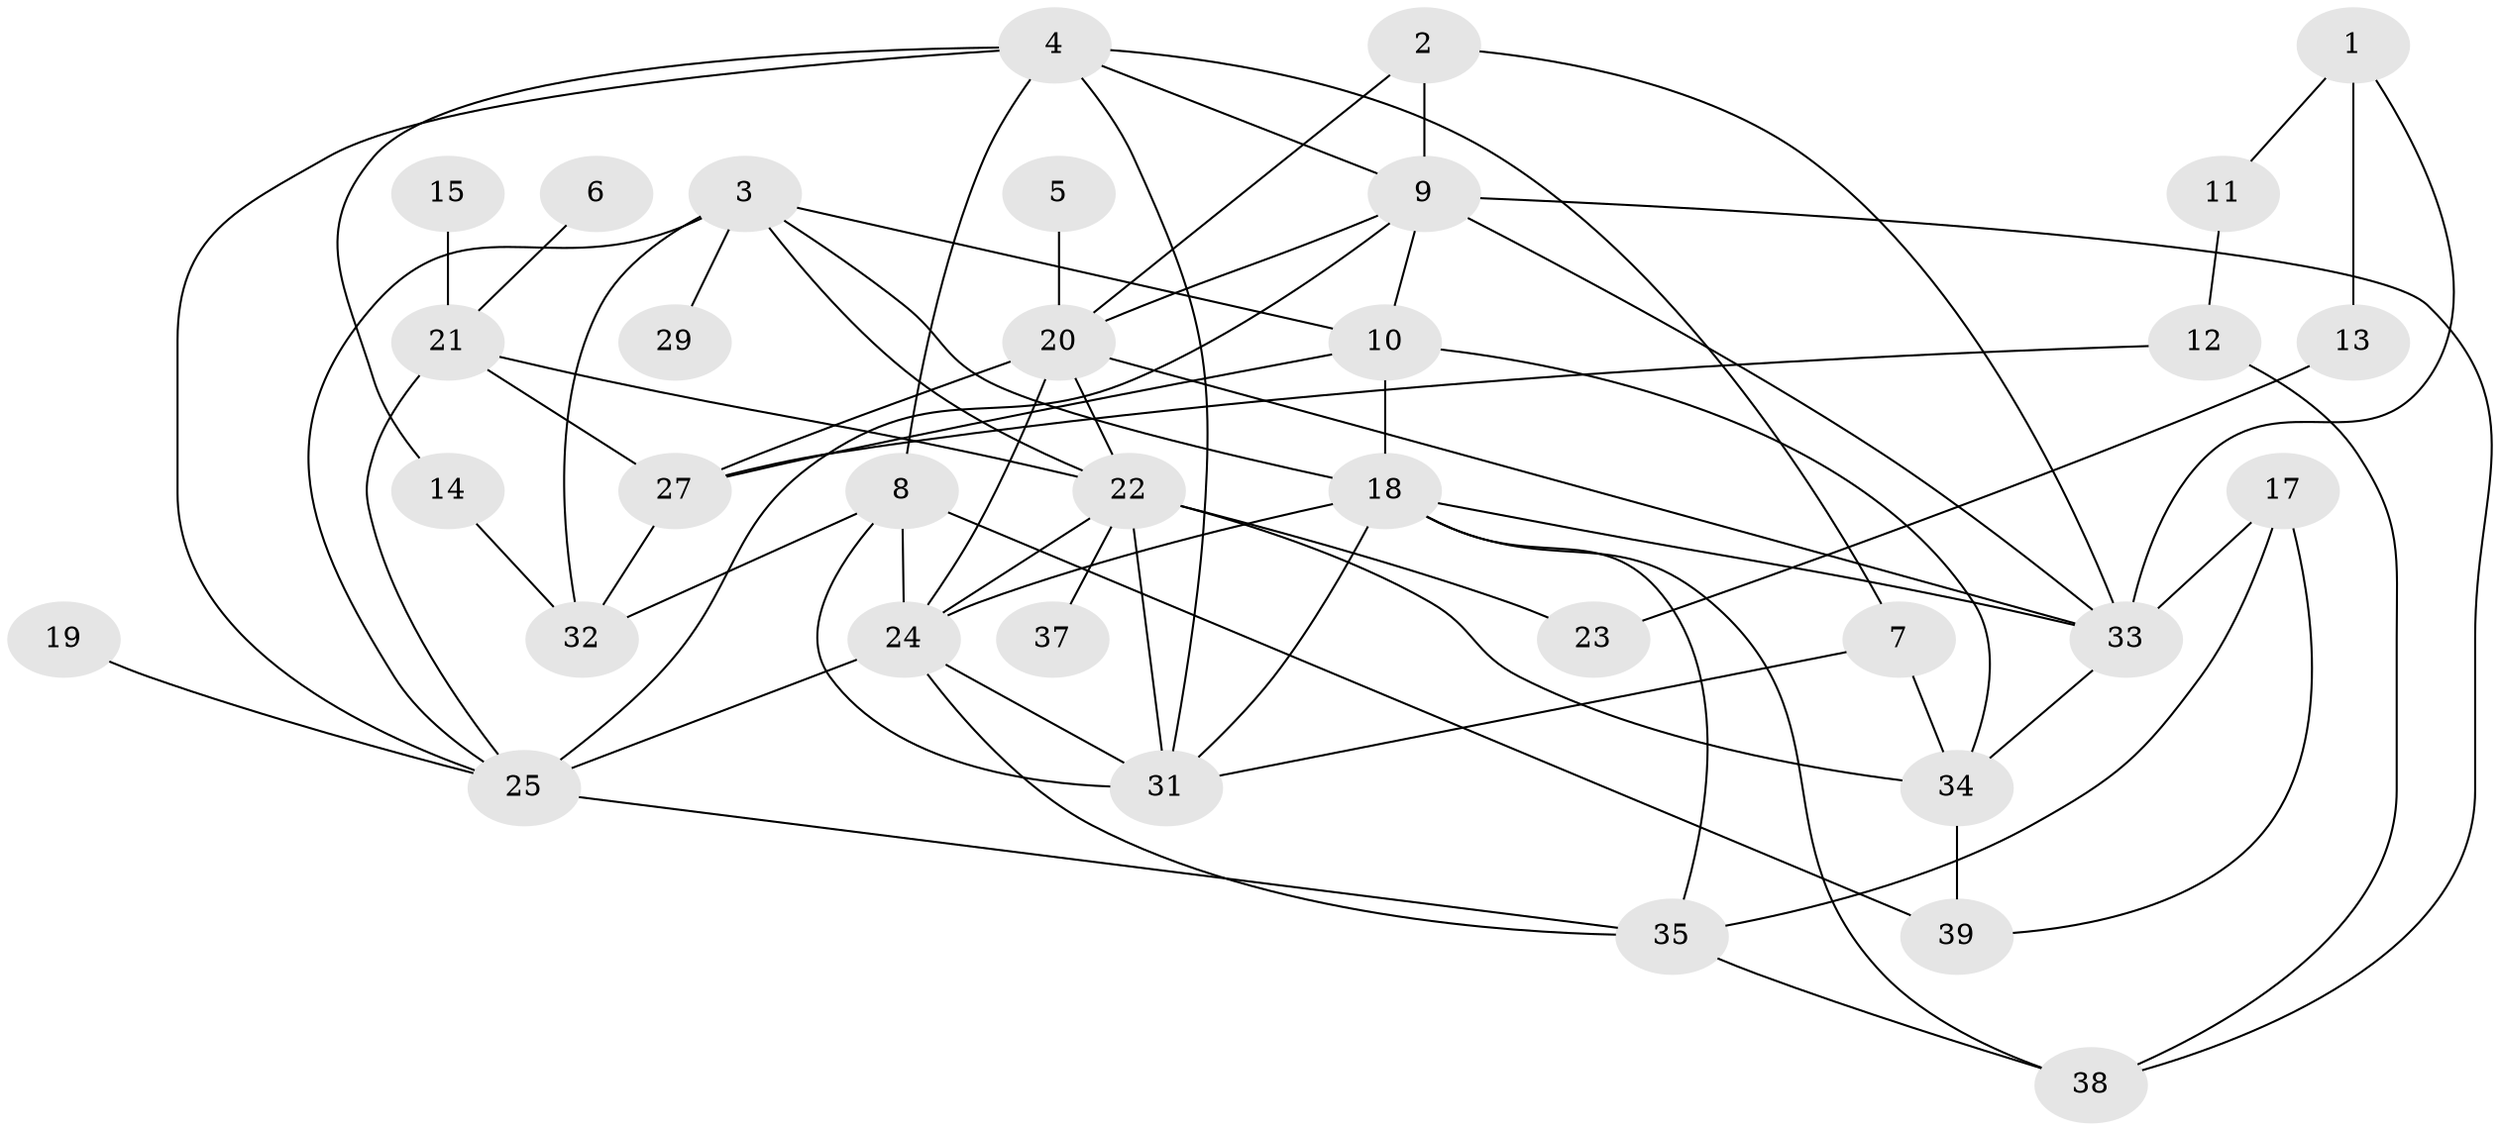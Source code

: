 // original degree distribution, {4: 0.1794871794871795, 8: 0.01282051282051282, 2: 0.19230769230769232, 5: 0.10256410256410256, 3: 0.21794871794871795, 6: 0.0641025641025641, 1: 0.19230769230769232, 0: 0.038461538461538464}
// Generated by graph-tools (version 1.1) at 2025/00/03/09/25 03:00:43]
// undirected, 34 vertices, 69 edges
graph export_dot {
graph [start="1"]
  node [color=gray90,style=filled];
  1;
  2;
  3;
  4;
  5;
  6;
  7;
  8;
  9;
  10;
  11;
  12;
  13;
  14;
  15;
  17;
  18;
  19;
  20;
  21;
  22;
  23;
  24;
  25;
  27;
  29;
  31;
  32;
  33;
  34;
  35;
  37;
  38;
  39;
  1 -- 11 [weight=1.0];
  1 -- 13 [weight=1.0];
  1 -- 33 [weight=1.0];
  2 -- 9 [weight=2.0];
  2 -- 20 [weight=1.0];
  2 -- 33 [weight=1.0];
  3 -- 10 [weight=1.0];
  3 -- 18 [weight=1.0];
  3 -- 22 [weight=1.0];
  3 -- 25 [weight=1.0];
  3 -- 29 [weight=1.0];
  3 -- 32 [weight=1.0];
  4 -- 7 [weight=1.0];
  4 -- 8 [weight=1.0];
  4 -- 9 [weight=1.0];
  4 -- 14 [weight=1.0];
  4 -- 25 [weight=1.0];
  4 -- 31 [weight=1.0];
  5 -- 20 [weight=1.0];
  6 -- 21 [weight=1.0];
  7 -- 31 [weight=1.0];
  7 -- 34 [weight=1.0];
  8 -- 24 [weight=1.0];
  8 -- 31 [weight=2.0];
  8 -- 32 [weight=1.0];
  8 -- 39 [weight=1.0];
  9 -- 10 [weight=1.0];
  9 -- 20 [weight=1.0];
  9 -- 25 [weight=2.0];
  9 -- 33 [weight=1.0];
  9 -- 38 [weight=1.0];
  10 -- 18 [weight=2.0];
  10 -- 27 [weight=1.0];
  10 -- 34 [weight=1.0];
  11 -- 12 [weight=1.0];
  12 -- 27 [weight=1.0];
  12 -- 38 [weight=1.0];
  13 -- 23 [weight=1.0];
  14 -- 32 [weight=1.0];
  15 -- 21 [weight=1.0];
  17 -- 33 [weight=1.0];
  17 -- 35 [weight=1.0];
  17 -- 39 [weight=1.0];
  18 -- 24 [weight=1.0];
  18 -- 31 [weight=1.0];
  18 -- 33 [weight=1.0];
  18 -- 35 [weight=1.0];
  18 -- 38 [weight=1.0];
  19 -- 25 [weight=1.0];
  20 -- 22 [weight=2.0];
  20 -- 24 [weight=1.0];
  20 -- 27 [weight=2.0];
  20 -- 33 [weight=1.0];
  21 -- 22 [weight=1.0];
  21 -- 25 [weight=1.0];
  21 -- 27 [weight=1.0];
  22 -- 23 [weight=1.0];
  22 -- 24 [weight=1.0];
  22 -- 31 [weight=1.0];
  22 -- 34 [weight=1.0];
  22 -- 37 [weight=1.0];
  24 -- 25 [weight=1.0];
  24 -- 31 [weight=1.0];
  24 -- 35 [weight=1.0];
  25 -- 35 [weight=1.0];
  27 -- 32 [weight=1.0];
  33 -- 34 [weight=1.0];
  34 -- 39 [weight=1.0];
  35 -- 38 [weight=1.0];
}

